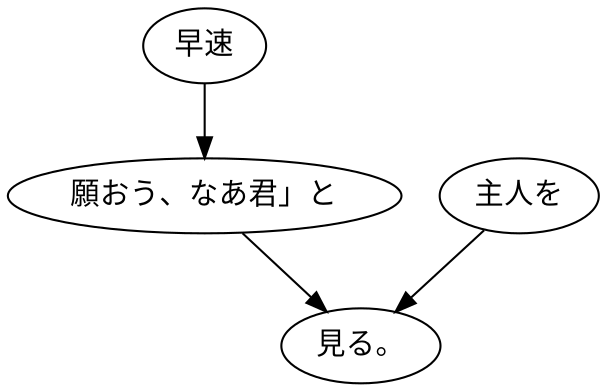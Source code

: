 digraph graph1478 {
	node0 [label="早速"];
	node1 [label="願おう、なあ君」と"];
	node2 [label="主人を"];
	node3 [label="見る。"];
	node0 -> node1;
	node1 -> node3;
	node2 -> node3;
}
